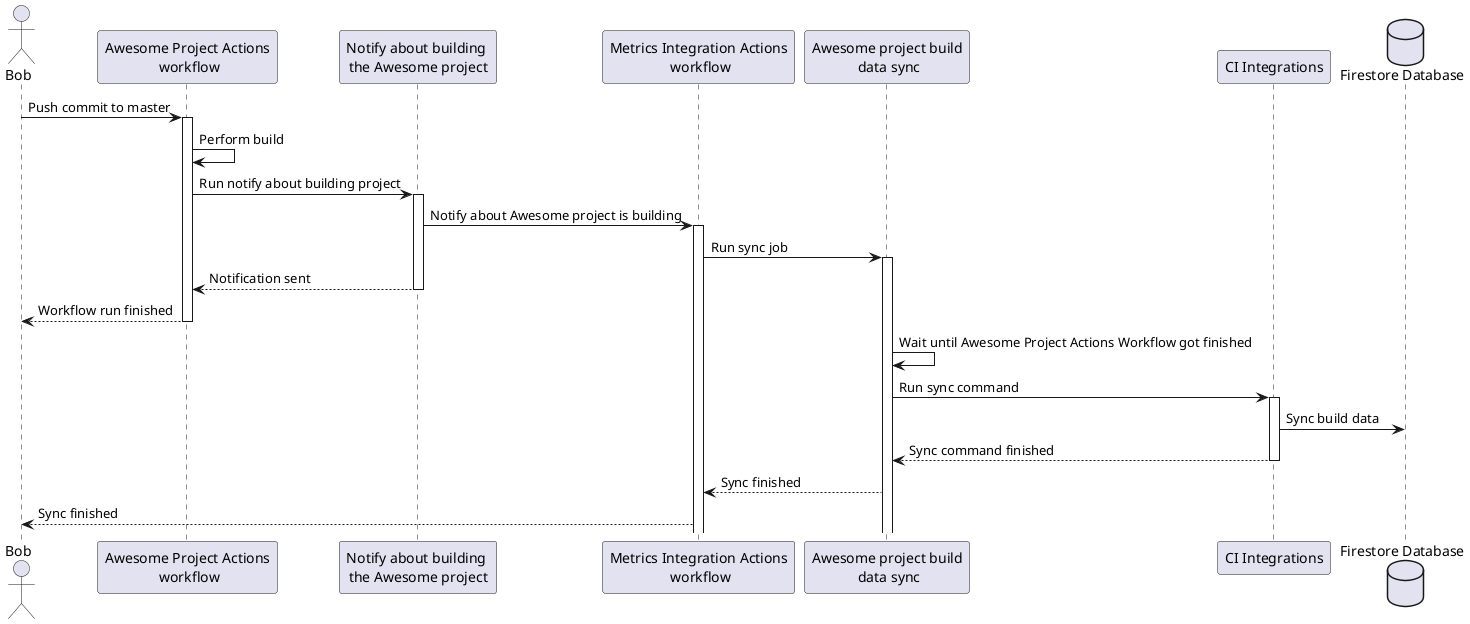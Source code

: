 @startuml github_actions_sequence_diagram

actor Bob

participant "Awesome Project Actions\n workflow" as AwesomeWorkflow
' participant "Run tests job" as RunTests
' participant "Build and publish job" as BuildAndPublish
participant "Notify about building \nthe Awesome project" as NotifyBuilding

participant "Metrics Integration Actions\n workflow" as IntegrationsWorkflow
participant "Awesome project build\n data sync" as AwesomeSync
participant "CI Integrations" as CiIntegrations

database "Firestore Database" as Firestore


Bob -> AwesomeWorkflow : Push commit to master
activate AwesomeWorkflow
AwesomeWorkflow -> AwesomeWorkflow : Perform build
' activate  RunTests
' alt
'     RunTests --> AwesomeWorkflow : Tests failed
' end
' return Test complete

' AwesomeWorkflow  -> BuildAndPublish : Run building and publishing job
' activate BuildAndPublish
' alt
'     BuildAndPublish --> AwesomeWorkflow : Publishing failed
' end
' return Building and publishinng finished

AwesomeWorkflow -> NotifyBuilding : Run notify about building project
activate NotifyBuilding

NotifyBuilding -> IntegrationsWorkflow : Notify about Awesome project is building
activate IntegrationsWorkflow

IntegrationsWorkflow -> AwesomeSync : Run sync job
activate AwesomeSync

NotifyBuilding --> AwesomeWorkflow : Notification sent
deactivate NotifyBuilding

AwesomeWorkflow --> Bob : Workflow run finished
deactivate AwesomeWorkflow

AwesomeSync -> AwesomeSync : Wait until Awesome Project Actions Workflow got finished

AwesomeSync -> CiIntegrations : Run sync command
activate CiIntegrations

CiIntegrations -> Firestore : Sync build data
return Sync command finished
AwesomeSync --> IntegrationsWorkflow : Sync finished
IntegrationsWorkflow --> Bob : Sync finished

@enduml
